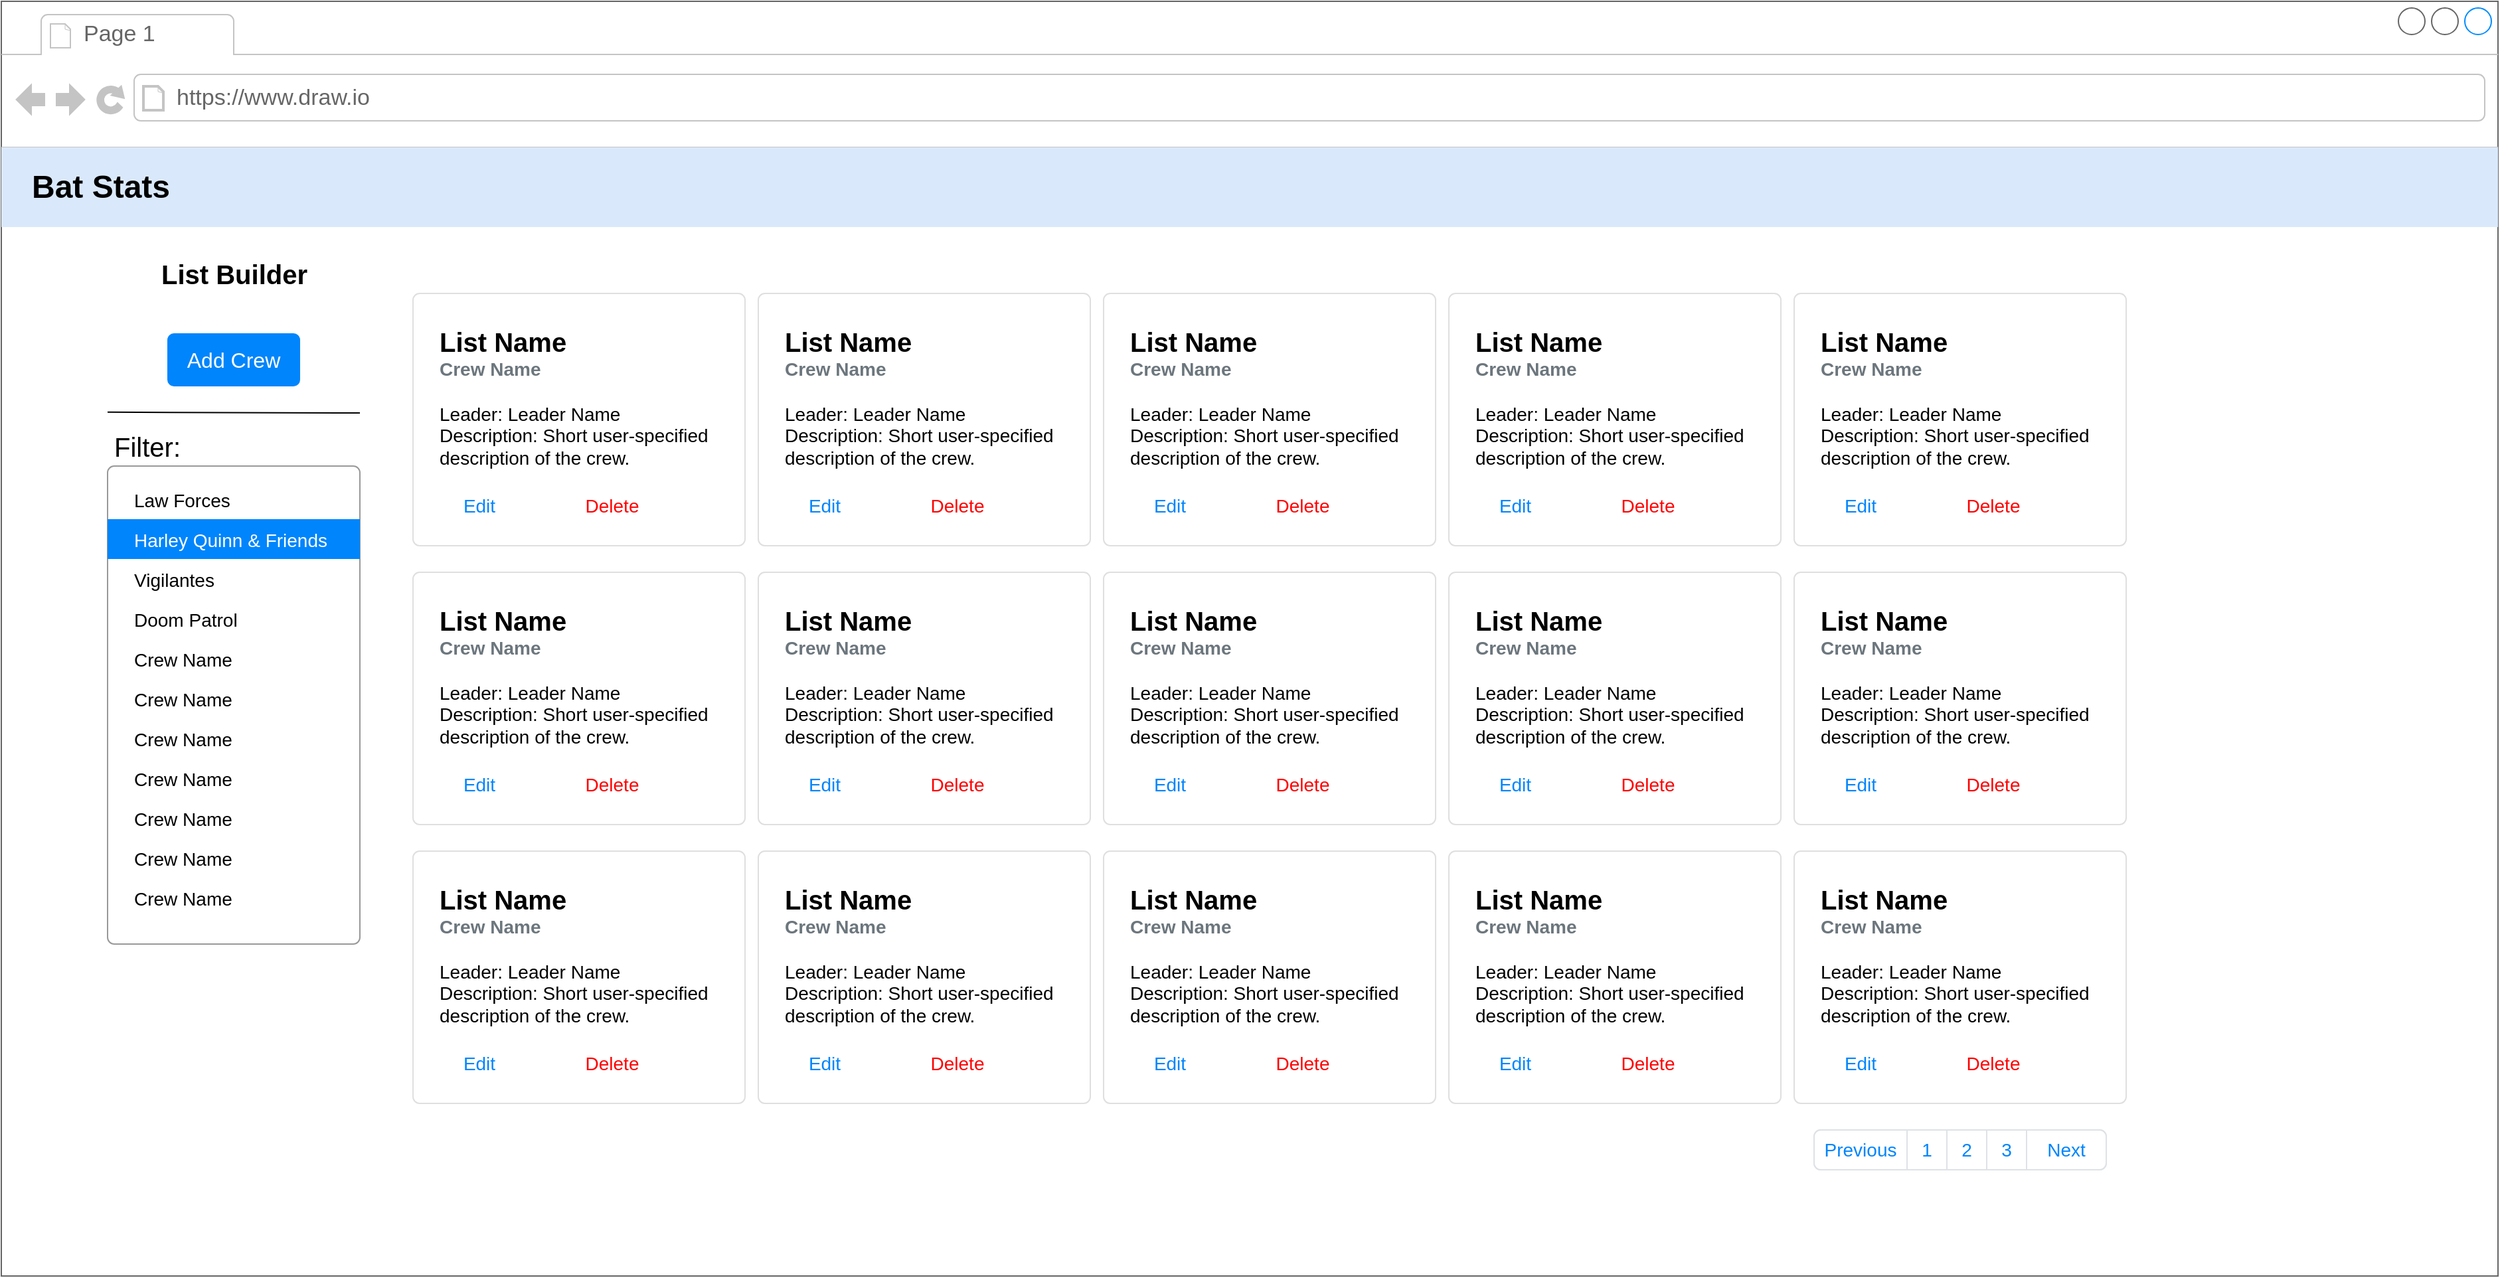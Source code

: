 <mxfile version="22.1.15" type="github" pages="2">
  <diagram name="List Selection Page" id="qDyTEAsf7X1trr7rJIsg">
    <mxGraphModel dx="2625" dy="1443" grid="1" gridSize="10" guides="1" tooltips="1" connect="1" arrows="1" fold="1" page="1" pageScale="1" pageWidth="850" pageHeight="1100" math="0" shadow="0">
      <root>
        <mxCell id="0" />
        <mxCell id="1" parent="0" />
        <mxCell id="VqeSMfjWMOhX9IEyPzhy-2" value="" style="strokeWidth=1;shadow=0;dashed=0;align=center;html=1;shape=mxgraph.mockup.containers.browserWindow;rSize=0;strokeColor=#666666;strokeColor2=#008cff;strokeColor3=#c4c4c4;mainText=,;recursiveResize=0;movable=0;resizable=0;rotatable=0;deletable=0;editable=0;locked=1;connectable=0;" vertex="1" parent="1">
          <mxGeometry x="310" y="370" width="1880" height="960" as="geometry" />
        </mxCell>
        <mxCell id="VqeSMfjWMOhX9IEyPzhy-3" value="Page 1" style="strokeWidth=1;shadow=0;dashed=0;align=center;html=1;shape=mxgraph.mockup.containers.anchor;fontSize=17;fontColor=#666666;align=left;whiteSpace=wrap;" vertex="1" parent="VqeSMfjWMOhX9IEyPzhy-2">
          <mxGeometry x="60" y="12" width="110" height="26" as="geometry" />
        </mxCell>
        <mxCell id="VqeSMfjWMOhX9IEyPzhy-4" value="https://www.draw.io" style="strokeWidth=1;shadow=0;dashed=0;align=center;html=1;shape=mxgraph.mockup.containers.anchor;rSize=0;fontSize=17;fontColor=#666666;align=left;" vertex="1" parent="VqeSMfjWMOhX9IEyPzhy-2">
          <mxGeometry x="130" y="60" width="250" height="26" as="geometry" />
        </mxCell>
        <mxCell id="VqeSMfjWMOhX9IEyPzhy-5" value="&lt;b&gt;&lt;font style=&quot;font-size: 20px&quot;&gt;List Name &lt;/font&gt;&lt;/b&gt;&lt;font color=&quot;#6c767d&quot;&gt;&lt;b&gt;&lt;font style=&quot;font-size: 14px&quot;&gt;&lt;br style=&quot;font-size: 10px&quot;&gt;Crew Name&lt;br&gt;&lt;/font&gt;&lt;/b&gt;&lt;/font&gt;&lt;br style=&quot;font-size: 14px&quot;&gt;&lt;div&gt;Leader: Leader Name&lt;/div&gt;&lt;div&gt;Description: Short user-specified description of the crew.&lt;br&gt;&lt;/div&gt;" style="html=1;shadow=0;dashed=0;shape=mxgraph.bootstrap.rrect;rSize=5;strokeColor=#DFDFDF;html=1;whiteSpace=wrap;fillColor=#ffffff;fontColor=#000000;verticalAlign=top;align=left;spacing=20;fontSize=14;" vertex="1" parent="1">
          <mxGeometry x="620" y="590" width="250" height="190" as="geometry" />
        </mxCell>
        <mxCell id="VqeSMfjWMOhX9IEyPzhy-6" value="Edit" style="html=1;shadow=0;dashed=0;shape=mxgraph.bootstrap.rrect;rSize=5;perimeter=none;whiteSpace=wrap;fillColor=none;strokeColor=none;fontColor=#0085FC;resizeWidth=1;fontSize=14;align=center;" vertex="1" parent="VqeSMfjWMOhX9IEyPzhy-5">
          <mxGeometry y="1" width="80" height="40" relative="1" as="geometry">
            <mxPoint x="10" y="-50" as="offset" />
          </mxGeometry>
        </mxCell>
        <mxCell id="VqeSMfjWMOhX9IEyPzhy-7" value="Delete" style="html=1;shadow=0;dashed=0;shape=mxgraph.bootstrap.rrect;rSize=5;perimeter=none;whiteSpace=wrap;fillColor=none;strokeColor=none;fontColor=#ff0000;resizeWidth=1;fontSize=14;align=center;" vertex="1" parent="VqeSMfjWMOhX9IEyPzhy-5">
          <mxGeometry y="1" width="100" height="40" relative="1" as="geometry">
            <mxPoint x="100" y="-50" as="offset" />
          </mxGeometry>
        </mxCell>
        <mxCell id="VqeSMfjWMOhX9IEyPzhy-11" value="&lt;b&gt;&lt;font style=&quot;font-size: 20px&quot;&gt;List Name &lt;/font&gt;&lt;/b&gt;&lt;font color=&quot;#6c767d&quot;&gt;&lt;b&gt;&lt;font style=&quot;font-size: 14px&quot;&gt;&lt;br style=&quot;font-size: 10px&quot;&gt;Crew Name&lt;br&gt;&lt;/font&gt;&lt;/b&gt;&lt;/font&gt;&lt;br style=&quot;font-size: 14px&quot;&gt;&lt;div&gt;Leader: Leader Name&lt;/div&gt;&lt;div&gt;Description: Short user-specified description of the crew.&lt;br&gt;&lt;/div&gt;" style="html=1;shadow=0;dashed=0;shape=mxgraph.bootstrap.rrect;rSize=5;strokeColor=#DFDFDF;html=1;whiteSpace=wrap;fillColor=#ffffff;fontColor=#000000;verticalAlign=top;align=left;spacing=20;fontSize=14;" vertex="1" parent="1">
          <mxGeometry x="880" y="590" width="250" height="190" as="geometry" />
        </mxCell>
        <mxCell id="VqeSMfjWMOhX9IEyPzhy-12" value="Edit" style="html=1;shadow=0;dashed=0;shape=mxgraph.bootstrap.rrect;rSize=5;perimeter=none;whiteSpace=wrap;fillColor=none;strokeColor=none;fontColor=#0085FC;resizeWidth=1;fontSize=14;align=center;" vertex="1" parent="VqeSMfjWMOhX9IEyPzhy-11">
          <mxGeometry y="1" width="80" height="40" relative="1" as="geometry">
            <mxPoint x="10" y="-50" as="offset" />
          </mxGeometry>
        </mxCell>
        <mxCell id="VqeSMfjWMOhX9IEyPzhy-13" value="Delete" style="html=1;shadow=0;dashed=0;shape=mxgraph.bootstrap.rrect;rSize=5;perimeter=none;whiteSpace=wrap;fillColor=none;strokeColor=none;fontColor=#ff0000;resizeWidth=1;fontSize=14;align=center;" vertex="1" parent="VqeSMfjWMOhX9IEyPzhy-11">
          <mxGeometry y="1" width="100" height="40" relative="1" as="geometry">
            <mxPoint x="100" y="-50" as="offset" />
          </mxGeometry>
        </mxCell>
        <mxCell id="VqeSMfjWMOhX9IEyPzhy-14" value="&lt;b&gt;&lt;font style=&quot;font-size: 20px&quot;&gt;List Name &lt;/font&gt;&lt;/b&gt;&lt;font color=&quot;#6c767d&quot;&gt;&lt;b&gt;&lt;font style=&quot;font-size: 14px&quot;&gt;&lt;br style=&quot;font-size: 10px&quot;&gt;Crew Name&lt;br&gt;&lt;/font&gt;&lt;/b&gt;&lt;/font&gt;&lt;br style=&quot;font-size: 14px&quot;&gt;&lt;div&gt;Leader: Leader Name&lt;/div&gt;&lt;div&gt;Description: Short user-specified description of the crew.&lt;br&gt;&lt;/div&gt;" style="html=1;shadow=0;dashed=0;shape=mxgraph.bootstrap.rrect;rSize=5;strokeColor=#DFDFDF;html=1;whiteSpace=wrap;fillColor=#ffffff;fontColor=#000000;verticalAlign=top;align=left;spacing=20;fontSize=14;" vertex="1" parent="1">
          <mxGeometry x="1140" y="590" width="250" height="190" as="geometry" />
        </mxCell>
        <mxCell id="VqeSMfjWMOhX9IEyPzhy-15" value="Edit" style="html=1;shadow=0;dashed=0;shape=mxgraph.bootstrap.rrect;rSize=5;perimeter=none;whiteSpace=wrap;fillColor=none;strokeColor=none;fontColor=#0085FC;resizeWidth=1;fontSize=14;align=center;" vertex="1" parent="VqeSMfjWMOhX9IEyPzhy-14">
          <mxGeometry y="1" width="80" height="40" relative="1" as="geometry">
            <mxPoint x="10" y="-50" as="offset" />
          </mxGeometry>
        </mxCell>
        <mxCell id="VqeSMfjWMOhX9IEyPzhy-16" value="Delete" style="html=1;shadow=0;dashed=0;shape=mxgraph.bootstrap.rrect;rSize=5;perimeter=none;whiteSpace=wrap;fillColor=none;strokeColor=none;fontColor=#ff0000;resizeWidth=1;fontSize=14;align=center;" vertex="1" parent="VqeSMfjWMOhX9IEyPzhy-14">
          <mxGeometry y="1" width="100" height="40" relative="1" as="geometry">
            <mxPoint x="100" y="-50" as="offset" />
          </mxGeometry>
        </mxCell>
        <mxCell id="VqeSMfjWMOhX9IEyPzhy-17" value="&lt;b&gt;&lt;font style=&quot;font-size: 20px&quot;&gt;List Name &lt;/font&gt;&lt;/b&gt;&lt;font color=&quot;#6c767d&quot;&gt;&lt;b&gt;&lt;font style=&quot;font-size: 14px&quot;&gt;&lt;br style=&quot;font-size: 10px&quot;&gt;Crew Name&lt;br&gt;&lt;/font&gt;&lt;/b&gt;&lt;/font&gt;&lt;br style=&quot;font-size: 14px&quot;&gt;&lt;div&gt;Leader: Leader Name&lt;/div&gt;&lt;div&gt;Description: Short user-specified description of the crew.&lt;br&gt;&lt;/div&gt;" style="html=1;shadow=0;dashed=0;shape=mxgraph.bootstrap.rrect;rSize=5;strokeColor=#DFDFDF;html=1;whiteSpace=wrap;fillColor=#ffffff;fontColor=#000000;verticalAlign=top;align=left;spacing=20;fontSize=14;" vertex="1" parent="1">
          <mxGeometry x="1400" y="590" width="250" height="190" as="geometry" />
        </mxCell>
        <mxCell id="VqeSMfjWMOhX9IEyPzhy-18" value="Edit" style="html=1;shadow=0;dashed=0;shape=mxgraph.bootstrap.rrect;rSize=5;perimeter=none;whiteSpace=wrap;fillColor=none;strokeColor=none;fontColor=#0085FC;resizeWidth=1;fontSize=14;align=center;" vertex="1" parent="VqeSMfjWMOhX9IEyPzhy-17">
          <mxGeometry y="1" width="80" height="40" relative="1" as="geometry">
            <mxPoint x="10" y="-50" as="offset" />
          </mxGeometry>
        </mxCell>
        <mxCell id="VqeSMfjWMOhX9IEyPzhy-19" value="Delete" style="html=1;shadow=0;dashed=0;shape=mxgraph.bootstrap.rrect;rSize=5;perimeter=none;whiteSpace=wrap;fillColor=none;strokeColor=none;fontColor=#ff0000;resizeWidth=1;fontSize=14;align=center;" vertex="1" parent="VqeSMfjWMOhX9IEyPzhy-17">
          <mxGeometry y="1" width="100" height="40" relative="1" as="geometry">
            <mxPoint x="100" y="-50" as="offset" />
          </mxGeometry>
        </mxCell>
        <mxCell id="VqeSMfjWMOhX9IEyPzhy-20" value="&lt;b&gt;&lt;font style=&quot;font-size: 20px&quot;&gt;List Name &lt;/font&gt;&lt;/b&gt;&lt;font color=&quot;#6c767d&quot;&gt;&lt;b&gt;&lt;font style=&quot;font-size: 14px&quot;&gt;&lt;br style=&quot;font-size: 10px&quot;&gt;Crew Name&lt;br&gt;&lt;/font&gt;&lt;/b&gt;&lt;/font&gt;&lt;br style=&quot;font-size: 14px&quot;&gt;&lt;div&gt;Leader: Leader Name&lt;/div&gt;&lt;div&gt;Description: Short user-specified description of the crew.&lt;br&gt;&lt;/div&gt;" style="html=1;shadow=0;dashed=0;shape=mxgraph.bootstrap.rrect;rSize=5;strokeColor=#DFDFDF;html=1;whiteSpace=wrap;fillColor=#ffffff;fontColor=#000000;verticalAlign=top;align=left;spacing=20;fontSize=14;" vertex="1" parent="1">
          <mxGeometry x="1660" y="590" width="250" height="190" as="geometry" />
        </mxCell>
        <mxCell id="VqeSMfjWMOhX9IEyPzhy-21" value="Edit" style="html=1;shadow=0;dashed=0;shape=mxgraph.bootstrap.rrect;rSize=5;perimeter=none;whiteSpace=wrap;fillColor=none;strokeColor=none;fontColor=#0085FC;resizeWidth=1;fontSize=14;align=center;" vertex="1" parent="VqeSMfjWMOhX9IEyPzhy-20">
          <mxGeometry y="1" width="80" height="40" relative="1" as="geometry">
            <mxPoint x="10" y="-50" as="offset" />
          </mxGeometry>
        </mxCell>
        <mxCell id="VqeSMfjWMOhX9IEyPzhy-22" value="Delete" style="html=1;shadow=0;dashed=0;shape=mxgraph.bootstrap.rrect;rSize=5;perimeter=none;whiteSpace=wrap;fillColor=none;strokeColor=none;fontColor=#ff0000;resizeWidth=1;fontSize=14;align=center;" vertex="1" parent="VqeSMfjWMOhX9IEyPzhy-20">
          <mxGeometry y="1" width="100" height="40" relative="1" as="geometry">
            <mxPoint x="100" y="-50" as="offset" />
          </mxGeometry>
        </mxCell>
        <mxCell id="VqeSMfjWMOhX9IEyPzhy-23" value="&lt;b&gt;&lt;font style=&quot;font-size: 20px&quot;&gt;List Name &lt;/font&gt;&lt;/b&gt;&lt;font color=&quot;#6c767d&quot;&gt;&lt;b&gt;&lt;font style=&quot;font-size: 14px&quot;&gt;&lt;br style=&quot;font-size: 10px&quot;&gt;Crew Name&lt;br&gt;&lt;/font&gt;&lt;/b&gt;&lt;/font&gt;&lt;br style=&quot;font-size: 14px&quot;&gt;&lt;div&gt;Leader: Leader Name&lt;/div&gt;&lt;div&gt;Description: Short user-specified description of the crew.&lt;br&gt;&lt;/div&gt;" style="html=1;shadow=0;dashed=0;shape=mxgraph.bootstrap.rrect;rSize=5;strokeColor=#DFDFDF;html=1;whiteSpace=wrap;fillColor=#ffffff;fontColor=#000000;verticalAlign=top;align=left;spacing=20;fontSize=14;" vertex="1" parent="1">
          <mxGeometry x="620" y="800" width="250" height="190" as="geometry" />
        </mxCell>
        <mxCell id="VqeSMfjWMOhX9IEyPzhy-24" value="Edit" style="html=1;shadow=0;dashed=0;shape=mxgraph.bootstrap.rrect;rSize=5;perimeter=none;whiteSpace=wrap;fillColor=none;strokeColor=none;fontColor=#0085FC;resizeWidth=1;fontSize=14;align=center;" vertex="1" parent="VqeSMfjWMOhX9IEyPzhy-23">
          <mxGeometry y="1" width="80" height="40" relative="1" as="geometry">
            <mxPoint x="10" y="-50" as="offset" />
          </mxGeometry>
        </mxCell>
        <mxCell id="VqeSMfjWMOhX9IEyPzhy-25" value="Delete" style="html=1;shadow=0;dashed=0;shape=mxgraph.bootstrap.rrect;rSize=5;perimeter=none;whiteSpace=wrap;fillColor=none;strokeColor=none;fontColor=#ff0000;resizeWidth=1;fontSize=14;align=center;" vertex="1" parent="VqeSMfjWMOhX9IEyPzhy-23">
          <mxGeometry y="1" width="100" height="40" relative="1" as="geometry">
            <mxPoint x="100" y="-50" as="offset" />
          </mxGeometry>
        </mxCell>
        <mxCell id="VqeSMfjWMOhX9IEyPzhy-26" value="&lt;b&gt;&lt;font style=&quot;font-size: 20px&quot;&gt;List Name &lt;/font&gt;&lt;/b&gt;&lt;font color=&quot;#6c767d&quot;&gt;&lt;b&gt;&lt;font style=&quot;font-size: 14px&quot;&gt;&lt;br style=&quot;font-size: 10px&quot;&gt;Crew Name&lt;br&gt;&lt;/font&gt;&lt;/b&gt;&lt;/font&gt;&lt;br style=&quot;font-size: 14px&quot;&gt;&lt;div&gt;Leader: Leader Name&lt;/div&gt;&lt;div&gt;Description: Short user-specified description of the crew.&lt;br&gt;&lt;/div&gt;" style="html=1;shadow=0;dashed=0;shape=mxgraph.bootstrap.rrect;rSize=5;strokeColor=#DFDFDF;html=1;whiteSpace=wrap;fillColor=#ffffff;fontColor=#000000;verticalAlign=top;align=left;spacing=20;fontSize=14;" vertex="1" parent="1">
          <mxGeometry x="880" y="800" width="250" height="190" as="geometry" />
        </mxCell>
        <mxCell id="VqeSMfjWMOhX9IEyPzhy-27" value="Edit" style="html=1;shadow=0;dashed=0;shape=mxgraph.bootstrap.rrect;rSize=5;perimeter=none;whiteSpace=wrap;fillColor=none;strokeColor=none;fontColor=#0085FC;resizeWidth=1;fontSize=14;align=center;" vertex="1" parent="VqeSMfjWMOhX9IEyPzhy-26">
          <mxGeometry y="1" width="80" height="40" relative="1" as="geometry">
            <mxPoint x="10" y="-50" as="offset" />
          </mxGeometry>
        </mxCell>
        <mxCell id="VqeSMfjWMOhX9IEyPzhy-28" value="Delete" style="html=1;shadow=0;dashed=0;shape=mxgraph.bootstrap.rrect;rSize=5;perimeter=none;whiteSpace=wrap;fillColor=none;strokeColor=none;fontColor=#ff0000;resizeWidth=1;fontSize=14;align=center;" vertex="1" parent="VqeSMfjWMOhX9IEyPzhy-26">
          <mxGeometry y="1" width="100" height="40" relative="1" as="geometry">
            <mxPoint x="100" y="-50" as="offset" />
          </mxGeometry>
        </mxCell>
        <mxCell id="VqeSMfjWMOhX9IEyPzhy-29" value="&lt;b&gt;&lt;font style=&quot;font-size: 20px&quot;&gt;List Name &lt;/font&gt;&lt;/b&gt;&lt;font color=&quot;#6c767d&quot;&gt;&lt;b&gt;&lt;font style=&quot;font-size: 14px&quot;&gt;&lt;br style=&quot;font-size: 10px&quot;&gt;Crew Name&lt;br&gt;&lt;/font&gt;&lt;/b&gt;&lt;/font&gt;&lt;br style=&quot;font-size: 14px&quot;&gt;&lt;div&gt;Leader: Leader Name&lt;/div&gt;&lt;div&gt;Description: Short user-specified description of the crew.&lt;br&gt;&lt;/div&gt;" style="html=1;shadow=0;dashed=0;shape=mxgraph.bootstrap.rrect;rSize=5;strokeColor=#DFDFDF;html=1;whiteSpace=wrap;fillColor=#ffffff;fontColor=#000000;verticalAlign=top;align=left;spacing=20;fontSize=14;" vertex="1" parent="1">
          <mxGeometry x="1140" y="800" width="250" height="190" as="geometry" />
        </mxCell>
        <mxCell id="VqeSMfjWMOhX9IEyPzhy-30" value="Edit" style="html=1;shadow=0;dashed=0;shape=mxgraph.bootstrap.rrect;rSize=5;perimeter=none;whiteSpace=wrap;fillColor=none;strokeColor=none;fontColor=#0085FC;resizeWidth=1;fontSize=14;align=center;" vertex="1" parent="VqeSMfjWMOhX9IEyPzhy-29">
          <mxGeometry y="1" width="80" height="40" relative="1" as="geometry">
            <mxPoint x="10" y="-50" as="offset" />
          </mxGeometry>
        </mxCell>
        <mxCell id="VqeSMfjWMOhX9IEyPzhy-31" value="Delete" style="html=1;shadow=0;dashed=0;shape=mxgraph.bootstrap.rrect;rSize=5;perimeter=none;whiteSpace=wrap;fillColor=none;strokeColor=none;fontColor=#ff0000;resizeWidth=1;fontSize=14;align=center;" vertex="1" parent="VqeSMfjWMOhX9IEyPzhy-29">
          <mxGeometry y="1" width="100" height="40" relative="1" as="geometry">
            <mxPoint x="100" y="-50" as="offset" />
          </mxGeometry>
        </mxCell>
        <mxCell id="VqeSMfjWMOhX9IEyPzhy-32" value="&lt;b&gt;&lt;font style=&quot;font-size: 20px&quot;&gt;List Name &lt;/font&gt;&lt;/b&gt;&lt;font color=&quot;#6c767d&quot;&gt;&lt;b&gt;&lt;font style=&quot;font-size: 14px&quot;&gt;&lt;br style=&quot;font-size: 10px&quot;&gt;Crew Name&lt;br&gt;&lt;/font&gt;&lt;/b&gt;&lt;/font&gt;&lt;br style=&quot;font-size: 14px&quot;&gt;&lt;div&gt;Leader: Leader Name&lt;/div&gt;&lt;div&gt;Description: Short user-specified description of the crew.&lt;br&gt;&lt;/div&gt;" style="html=1;shadow=0;dashed=0;shape=mxgraph.bootstrap.rrect;rSize=5;strokeColor=#DFDFDF;html=1;whiteSpace=wrap;fillColor=#ffffff;fontColor=#000000;verticalAlign=top;align=left;spacing=20;fontSize=14;" vertex="1" parent="1">
          <mxGeometry x="1400" y="800" width="250" height="190" as="geometry" />
        </mxCell>
        <mxCell id="VqeSMfjWMOhX9IEyPzhy-33" value="Edit" style="html=1;shadow=0;dashed=0;shape=mxgraph.bootstrap.rrect;rSize=5;perimeter=none;whiteSpace=wrap;fillColor=none;strokeColor=none;fontColor=#0085FC;resizeWidth=1;fontSize=14;align=center;" vertex="1" parent="VqeSMfjWMOhX9IEyPzhy-32">
          <mxGeometry y="1" width="80" height="40" relative="1" as="geometry">
            <mxPoint x="10" y="-50" as="offset" />
          </mxGeometry>
        </mxCell>
        <mxCell id="VqeSMfjWMOhX9IEyPzhy-34" value="Delete" style="html=1;shadow=0;dashed=0;shape=mxgraph.bootstrap.rrect;rSize=5;perimeter=none;whiteSpace=wrap;fillColor=none;strokeColor=none;fontColor=#ff0000;resizeWidth=1;fontSize=14;align=center;" vertex="1" parent="VqeSMfjWMOhX9IEyPzhy-32">
          <mxGeometry y="1" width="100" height="40" relative="1" as="geometry">
            <mxPoint x="100" y="-50" as="offset" />
          </mxGeometry>
        </mxCell>
        <mxCell id="VqeSMfjWMOhX9IEyPzhy-35" value="&lt;b&gt;&lt;font style=&quot;font-size: 20px&quot;&gt;List Name &lt;/font&gt;&lt;/b&gt;&lt;font color=&quot;#6c767d&quot;&gt;&lt;b&gt;&lt;font style=&quot;font-size: 14px&quot;&gt;&lt;br style=&quot;font-size: 10px&quot;&gt;Crew Name&lt;br&gt;&lt;/font&gt;&lt;/b&gt;&lt;/font&gt;&lt;br style=&quot;font-size: 14px&quot;&gt;&lt;div&gt;Leader: Leader Name&lt;/div&gt;&lt;div&gt;Description: Short user-specified description of the crew.&lt;br&gt;&lt;/div&gt;" style="html=1;shadow=0;dashed=0;shape=mxgraph.bootstrap.rrect;rSize=5;strokeColor=#DFDFDF;html=1;whiteSpace=wrap;fillColor=#ffffff;fontColor=#000000;verticalAlign=top;align=left;spacing=20;fontSize=14;" vertex="1" parent="1">
          <mxGeometry x="1660" y="800" width="250" height="190" as="geometry" />
        </mxCell>
        <mxCell id="VqeSMfjWMOhX9IEyPzhy-36" value="Edit" style="html=1;shadow=0;dashed=0;shape=mxgraph.bootstrap.rrect;rSize=5;perimeter=none;whiteSpace=wrap;fillColor=none;strokeColor=none;fontColor=#0085FC;resizeWidth=1;fontSize=14;align=center;" vertex="1" parent="VqeSMfjWMOhX9IEyPzhy-35">
          <mxGeometry y="1" width="80" height="40" relative="1" as="geometry">
            <mxPoint x="10" y="-50" as="offset" />
          </mxGeometry>
        </mxCell>
        <mxCell id="VqeSMfjWMOhX9IEyPzhy-37" value="Delete" style="html=1;shadow=0;dashed=0;shape=mxgraph.bootstrap.rrect;rSize=5;perimeter=none;whiteSpace=wrap;fillColor=none;strokeColor=none;fontColor=#ff0000;resizeWidth=1;fontSize=14;align=center;" vertex="1" parent="VqeSMfjWMOhX9IEyPzhy-35">
          <mxGeometry y="1" width="100" height="40" relative="1" as="geometry">
            <mxPoint x="100" y="-50" as="offset" />
          </mxGeometry>
        </mxCell>
        <mxCell id="VqeSMfjWMOhX9IEyPzhy-38" value="&lt;b&gt;&lt;font style=&quot;font-size: 20px&quot;&gt;List Name &lt;/font&gt;&lt;/b&gt;&lt;font color=&quot;#6c767d&quot;&gt;&lt;b&gt;&lt;font style=&quot;font-size: 14px&quot;&gt;&lt;br style=&quot;font-size: 10px&quot;&gt;Crew Name&lt;br&gt;&lt;/font&gt;&lt;/b&gt;&lt;/font&gt;&lt;br style=&quot;font-size: 14px&quot;&gt;&lt;div&gt;Leader: Leader Name&lt;/div&gt;&lt;div&gt;Description: Short user-specified description of the crew.&lt;br&gt;&lt;/div&gt;" style="html=1;shadow=0;dashed=0;shape=mxgraph.bootstrap.rrect;rSize=5;strokeColor=#DFDFDF;html=1;whiteSpace=wrap;fillColor=#ffffff;fontColor=#000000;verticalAlign=top;align=left;spacing=20;fontSize=14;" vertex="1" parent="1">
          <mxGeometry x="620" y="1010" width="250" height="190" as="geometry" />
        </mxCell>
        <mxCell id="VqeSMfjWMOhX9IEyPzhy-39" value="Edit" style="html=1;shadow=0;dashed=0;shape=mxgraph.bootstrap.rrect;rSize=5;perimeter=none;whiteSpace=wrap;fillColor=none;strokeColor=none;fontColor=#0085FC;resizeWidth=1;fontSize=14;align=center;" vertex="1" parent="VqeSMfjWMOhX9IEyPzhy-38">
          <mxGeometry y="1" width="80" height="40" relative="1" as="geometry">
            <mxPoint x="10" y="-50" as="offset" />
          </mxGeometry>
        </mxCell>
        <mxCell id="VqeSMfjWMOhX9IEyPzhy-40" value="Delete" style="html=1;shadow=0;dashed=0;shape=mxgraph.bootstrap.rrect;rSize=5;perimeter=none;whiteSpace=wrap;fillColor=none;strokeColor=none;fontColor=#ff0000;resizeWidth=1;fontSize=14;align=center;" vertex="1" parent="VqeSMfjWMOhX9IEyPzhy-38">
          <mxGeometry y="1" width="100" height="40" relative="1" as="geometry">
            <mxPoint x="100" y="-50" as="offset" />
          </mxGeometry>
        </mxCell>
        <mxCell id="VqeSMfjWMOhX9IEyPzhy-41" value="&lt;b&gt;&lt;font style=&quot;font-size: 20px&quot;&gt;List Name &lt;/font&gt;&lt;/b&gt;&lt;font color=&quot;#6c767d&quot;&gt;&lt;b&gt;&lt;font style=&quot;font-size: 14px&quot;&gt;&lt;br style=&quot;font-size: 10px&quot;&gt;Crew Name&lt;br&gt;&lt;/font&gt;&lt;/b&gt;&lt;/font&gt;&lt;br style=&quot;font-size: 14px&quot;&gt;&lt;div&gt;Leader: Leader Name&lt;/div&gt;&lt;div&gt;Description: Short user-specified description of the crew.&lt;br&gt;&lt;/div&gt;" style="html=1;shadow=0;dashed=0;shape=mxgraph.bootstrap.rrect;rSize=5;strokeColor=#DFDFDF;html=1;whiteSpace=wrap;fillColor=#ffffff;fontColor=#000000;verticalAlign=top;align=left;spacing=20;fontSize=14;" vertex="1" parent="1">
          <mxGeometry x="880" y="1010" width="250" height="190" as="geometry" />
        </mxCell>
        <mxCell id="VqeSMfjWMOhX9IEyPzhy-42" value="Edit" style="html=1;shadow=0;dashed=0;shape=mxgraph.bootstrap.rrect;rSize=5;perimeter=none;whiteSpace=wrap;fillColor=none;strokeColor=none;fontColor=#0085FC;resizeWidth=1;fontSize=14;align=center;" vertex="1" parent="VqeSMfjWMOhX9IEyPzhy-41">
          <mxGeometry y="1" width="80" height="40" relative="1" as="geometry">
            <mxPoint x="10" y="-50" as="offset" />
          </mxGeometry>
        </mxCell>
        <mxCell id="VqeSMfjWMOhX9IEyPzhy-43" value="Delete" style="html=1;shadow=0;dashed=0;shape=mxgraph.bootstrap.rrect;rSize=5;perimeter=none;whiteSpace=wrap;fillColor=none;strokeColor=none;fontColor=#ff0000;resizeWidth=1;fontSize=14;align=center;" vertex="1" parent="VqeSMfjWMOhX9IEyPzhy-41">
          <mxGeometry y="1" width="100" height="40" relative="1" as="geometry">
            <mxPoint x="100" y="-50" as="offset" />
          </mxGeometry>
        </mxCell>
        <mxCell id="VqeSMfjWMOhX9IEyPzhy-44" value="&lt;b&gt;&lt;font style=&quot;font-size: 20px&quot;&gt;List Name &lt;/font&gt;&lt;/b&gt;&lt;font color=&quot;#6c767d&quot;&gt;&lt;b&gt;&lt;font style=&quot;font-size: 14px&quot;&gt;&lt;br style=&quot;font-size: 10px&quot;&gt;Crew Name&lt;br&gt;&lt;/font&gt;&lt;/b&gt;&lt;/font&gt;&lt;br style=&quot;font-size: 14px&quot;&gt;&lt;div&gt;Leader: Leader Name&lt;/div&gt;&lt;div&gt;Description: Short user-specified description of the crew.&lt;br&gt;&lt;/div&gt;" style="html=1;shadow=0;dashed=0;shape=mxgraph.bootstrap.rrect;rSize=5;strokeColor=#DFDFDF;html=1;whiteSpace=wrap;fillColor=#ffffff;fontColor=#000000;verticalAlign=top;align=left;spacing=20;fontSize=14;" vertex="1" parent="1">
          <mxGeometry x="1140" y="1010" width="250" height="190" as="geometry" />
        </mxCell>
        <mxCell id="VqeSMfjWMOhX9IEyPzhy-45" value="Edit" style="html=1;shadow=0;dashed=0;shape=mxgraph.bootstrap.rrect;rSize=5;perimeter=none;whiteSpace=wrap;fillColor=none;strokeColor=none;fontColor=#0085FC;resizeWidth=1;fontSize=14;align=center;" vertex="1" parent="VqeSMfjWMOhX9IEyPzhy-44">
          <mxGeometry y="1" width="80" height="40" relative="1" as="geometry">
            <mxPoint x="10" y="-50" as="offset" />
          </mxGeometry>
        </mxCell>
        <mxCell id="VqeSMfjWMOhX9IEyPzhy-46" value="Delete" style="html=1;shadow=0;dashed=0;shape=mxgraph.bootstrap.rrect;rSize=5;perimeter=none;whiteSpace=wrap;fillColor=none;strokeColor=none;fontColor=#ff0000;resizeWidth=1;fontSize=14;align=center;" vertex="1" parent="VqeSMfjWMOhX9IEyPzhy-44">
          <mxGeometry y="1" width="100" height="40" relative="1" as="geometry">
            <mxPoint x="100" y="-50" as="offset" />
          </mxGeometry>
        </mxCell>
        <mxCell id="VqeSMfjWMOhX9IEyPzhy-47" value="&lt;b&gt;&lt;font style=&quot;font-size: 20px&quot;&gt;List Name &lt;/font&gt;&lt;/b&gt;&lt;font color=&quot;#6c767d&quot;&gt;&lt;b&gt;&lt;font style=&quot;font-size: 14px&quot;&gt;&lt;br style=&quot;font-size: 10px&quot;&gt;Crew Name&lt;br&gt;&lt;/font&gt;&lt;/b&gt;&lt;/font&gt;&lt;br style=&quot;font-size: 14px&quot;&gt;&lt;div&gt;Leader: Leader Name&lt;/div&gt;&lt;div&gt;Description: Short user-specified description of the crew.&lt;br&gt;&lt;/div&gt;" style="html=1;shadow=0;dashed=0;shape=mxgraph.bootstrap.rrect;rSize=5;strokeColor=#DFDFDF;html=1;whiteSpace=wrap;fillColor=#ffffff;fontColor=#000000;verticalAlign=top;align=left;spacing=20;fontSize=14;" vertex="1" parent="1">
          <mxGeometry x="1400" y="1010" width="250" height="190" as="geometry" />
        </mxCell>
        <mxCell id="VqeSMfjWMOhX9IEyPzhy-48" value="Edit" style="html=1;shadow=0;dashed=0;shape=mxgraph.bootstrap.rrect;rSize=5;perimeter=none;whiteSpace=wrap;fillColor=none;strokeColor=none;fontColor=#0085FC;resizeWidth=1;fontSize=14;align=center;" vertex="1" parent="VqeSMfjWMOhX9IEyPzhy-47">
          <mxGeometry y="1" width="80" height="40" relative="1" as="geometry">
            <mxPoint x="10" y="-50" as="offset" />
          </mxGeometry>
        </mxCell>
        <mxCell id="VqeSMfjWMOhX9IEyPzhy-49" value="Delete" style="html=1;shadow=0;dashed=0;shape=mxgraph.bootstrap.rrect;rSize=5;perimeter=none;whiteSpace=wrap;fillColor=none;strokeColor=none;fontColor=#ff0000;resizeWidth=1;fontSize=14;align=center;" vertex="1" parent="VqeSMfjWMOhX9IEyPzhy-47">
          <mxGeometry y="1" width="100" height="40" relative="1" as="geometry">
            <mxPoint x="100" y="-50" as="offset" />
          </mxGeometry>
        </mxCell>
        <mxCell id="VqeSMfjWMOhX9IEyPzhy-50" value="&lt;b&gt;&lt;font style=&quot;font-size: 20px&quot;&gt;List Name &lt;/font&gt;&lt;/b&gt;&lt;font color=&quot;#6c767d&quot;&gt;&lt;b&gt;&lt;font style=&quot;font-size: 14px&quot;&gt;&lt;br style=&quot;font-size: 10px&quot;&gt;Crew Name&lt;br&gt;&lt;/font&gt;&lt;/b&gt;&lt;/font&gt;&lt;br style=&quot;font-size: 14px&quot;&gt;&lt;div&gt;Leader: Leader Name&lt;/div&gt;&lt;div&gt;Description: Short user-specified description of the crew.&lt;br&gt;&lt;/div&gt;" style="html=1;shadow=0;dashed=0;shape=mxgraph.bootstrap.rrect;rSize=5;strokeColor=#DFDFDF;html=1;whiteSpace=wrap;fillColor=#ffffff;fontColor=#000000;verticalAlign=top;align=left;spacing=20;fontSize=14;" vertex="1" parent="1">
          <mxGeometry x="1660" y="1010" width="250" height="190" as="geometry" />
        </mxCell>
        <mxCell id="VqeSMfjWMOhX9IEyPzhy-51" value="Edit" style="html=1;shadow=0;dashed=0;shape=mxgraph.bootstrap.rrect;rSize=5;perimeter=none;whiteSpace=wrap;fillColor=none;strokeColor=none;fontColor=#0085FC;resizeWidth=1;fontSize=14;align=center;" vertex="1" parent="VqeSMfjWMOhX9IEyPzhy-50">
          <mxGeometry y="1" width="80" height="40" relative="1" as="geometry">
            <mxPoint x="10" y="-50" as="offset" />
          </mxGeometry>
        </mxCell>
        <mxCell id="VqeSMfjWMOhX9IEyPzhy-52" value="Delete" style="html=1;shadow=0;dashed=0;shape=mxgraph.bootstrap.rrect;rSize=5;perimeter=none;whiteSpace=wrap;fillColor=none;strokeColor=none;fontColor=#ff0000;resizeWidth=1;fontSize=14;align=center;" vertex="1" parent="VqeSMfjWMOhX9IEyPzhy-50">
          <mxGeometry y="1" width="100" height="40" relative="1" as="geometry">
            <mxPoint x="100" y="-50" as="offset" />
          </mxGeometry>
        </mxCell>
        <mxCell id="VqeSMfjWMOhX9IEyPzhy-53" value="Add Crew" style="html=1;shadow=0;dashed=0;shape=mxgraph.bootstrap.rrect;rSize=5;strokeColor=none;strokeWidth=1;fillColor=#0085FC;fontColor=#FFFFFF;whiteSpace=wrap;align=center;verticalAlign=middle;spacingLeft=0;fontStyle=0;fontSize=16;spacing=5;" vertex="1" parent="1">
          <mxGeometry x="435" y="620" width="100" height="40" as="geometry" />
        </mxCell>
        <mxCell id="VqeSMfjWMOhX9IEyPzhy-59" value="&lt;font style=&quot;font-size: 20px;&quot;&gt;Filter:&lt;/font&gt;" style="text;html=1;strokeColor=none;fillColor=none;align=center;verticalAlign=middle;whiteSpace=wrap;rounded=0;" vertex="1" parent="1">
          <mxGeometry x="390" y="690" width="60" height="30" as="geometry" />
        </mxCell>
        <mxCell id="VqeSMfjWMOhX9IEyPzhy-60" value="" style="endArrow=none;html=1;rounded=0;" edge="1" parent="1">
          <mxGeometry width="50" height="50" relative="1" as="geometry">
            <mxPoint x="390" y="679.43" as="sourcePoint" />
            <mxPoint x="580" y="680" as="targetPoint" />
          </mxGeometry>
        </mxCell>
        <mxCell id="VqeSMfjWMOhX9IEyPzhy-62" value="" style="html=1;shadow=0;dashed=0;shape=mxgraph.bootstrap.rrect;rSize=5;fillColor=#ffffff;strokeColor=#999999;" vertex="1" parent="1">
          <mxGeometry x="390" y="720" width="190" height="360" as="geometry" />
        </mxCell>
        <mxCell id="VqeSMfjWMOhX9IEyPzhy-63" value="Law Forces" style="fillColor=none;strokeColor=none;align=left;spacing=20;fontSize=14;" vertex="1" parent="VqeSMfjWMOhX9IEyPzhy-62">
          <mxGeometry width="190" height="30" relative="1" as="geometry">
            <mxPoint y="10" as="offset" />
          </mxGeometry>
        </mxCell>
        <mxCell id="VqeSMfjWMOhX9IEyPzhy-64" value="Harley Quinn &amp; Friends" style="fillColor=#0085FC;strokeColor=none;fontColor=#ffffff;align=left;spacing=20;fontSize=14;sketch=0;" vertex="1" parent="VqeSMfjWMOhX9IEyPzhy-62">
          <mxGeometry width="190" height="30" relative="1" as="geometry">
            <mxPoint y="40" as="offset" />
          </mxGeometry>
        </mxCell>
        <mxCell id="VqeSMfjWMOhX9IEyPzhy-65" value="Vigilantes" style="fillColor=none;strokeColor=none;align=left;spacing=20;fontSize=14;" vertex="1" parent="VqeSMfjWMOhX9IEyPzhy-62">
          <mxGeometry width="190" height="30" relative="1" as="geometry">
            <mxPoint y="70" as="offset" />
          </mxGeometry>
        </mxCell>
        <mxCell id="VqeSMfjWMOhX9IEyPzhy-67" value="Doom Patrol" style="fillColor=none;strokeColor=none;align=left;spacing=20;fontSize=14;" vertex="1" parent="VqeSMfjWMOhX9IEyPzhy-62">
          <mxGeometry y="100" width="190" height="30" as="geometry" />
        </mxCell>
        <mxCell id="VqeSMfjWMOhX9IEyPzhy-68" value="Crew Name" style="fillColor=none;strokeColor=none;align=left;spacing=20;fontSize=14;" vertex="1" parent="VqeSMfjWMOhX9IEyPzhy-62">
          <mxGeometry y="130" width="190" height="30" as="geometry" />
        </mxCell>
        <mxCell id="VqeSMfjWMOhX9IEyPzhy-69" value="Crew Name" style="fillColor=none;strokeColor=none;align=left;spacing=20;fontSize=14;" vertex="1" parent="VqeSMfjWMOhX9IEyPzhy-62">
          <mxGeometry y="160" width="190" height="30" as="geometry" />
        </mxCell>
        <mxCell id="VqeSMfjWMOhX9IEyPzhy-71" value="Crew Name" style="fillColor=none;strokeColor=none;align=left;spacing=20;fontSize=14;" vertex="1" parent="VqeSMfjWMOhX9IEyPzhy-62">
          <mxGeometry y="190" width="190" height="30" as="geometry" />
        </mxCell>
        <mxCell id="VqeSMfjWMOhX9IEyPzhy-72" value="Crew Name" style="fillColor=none;strokeColor=none;align=left;spacing=20;fontSize=14;" vertex="1" parent="VqeSMfjWMOhX9IEyPzhy-62">
          <mxGeometry y="220" width="190" height="30" as="geometry" />
        </mxCell>
        <mxCell id="VqeSMfjWMOhX9IEyPzhy-73" value="Crew Name" style="fillColor=none;strokeColor=none;align=left;spacing=20;fontSize=14;" vertex="1" parent="VqeSMfjWMOhX9IEyPzhy-62">
          <mxGeometry y="250" width="190" height="30" as="geometry" />
        </mxCell>
        <mxCell id="VqeSMfjWMOhX9IEyPzhy-74" value="Crew Name" style="fillColor=none;strokeColor=none;align=left;spacing=20;fontSize=14;" vertex="1" parent="VqeSMfjWMOhX9IEyPzhy-62">
          <mxGeometry y="280" width="190" height="30" as="geometry" />
        </mxCell>
        <mxCell id="VqeSMfjWMOhX9IEyPzhy-75" value="Crew Name" style="fillColor=none;strokeColor=none;align=left;spacing=20;fontSize=14;" vertex="1" parent="VqeSMfjWMOhX9IEyPzhy-62">
          <mxGeometry y="310" width="190" height="30" as="geometry" />
        </mxCell>
        <mxCell id="VqeSMfjWMOhX9IEyPzhy-76" value="" style="rounded=0;whiteSpace=wrap;html=1;fillColor=#dae8fc;strokeColor=none;align=left;movable=0;resizable=0;rotatable=0;deletable=0;editable=0;locked=1;connectable=0;" vertex="1" parent="1">
          <mxGeometry x="310" y="480" width="1880" height="60" as="geometry" />
        </mxCell>
        <mxCell id="VqeSMfjWMOhX9IEyPzhy-77" value="&lt;font style=&quot;font-size: 24px;&quot;&gt;&lt;b&gt;Bat Stats&lt;/b&gt;&lt;br&gt;&lt;/font&gt;" style="text;html=1;strokeColor=none;fillColor=none;align=center;verticalAlign=middle;whiteSpace=wrap;rounded=0;" vertex="1" parent="1">
          <mxGeometry x="330" y="495" width="110" height="30" as="geometry" />
        </mxCell>
        <mxCell id="VqeSMfjWMOhX9IEyPzhy-78" value="&lt;font style=&quot;font-size: 20px;&quot;&gt;&lt;b&gt;List Builder&lt;br&gt;&lt;/b&gt;&lt;/font&gt;" style="text;html=1;strokeColor=none;fillColor=none;align=center;verticalAlign=middle;whiteSpace=wrap;rounded=0;" vertex="1" parent="1">
          <mxGeometry x="407.5" y="560" width="155" height="30" as="geometry" />
        </mxCell>
        <mxCell id="VqeSMfjWMOhX9IEyPzhy-80" value="" style="html=1;shadow=0;dashed=0;shape=mxgraph.bootstrap.rrect;rSize=5;strokeColor=#DEE2E6;html=1;whiteSpace=wrap;fillColor=#ffffff;fontColor=#0085FC;fontSize=14;" vertex="1" parent="1">
          <mxGeometry x="1675" y="1220" width="220" height="30" as="geometry" />
        </mxCell>
        <mxCell id="VqeSMfjWMOhX9IEyPzhy-81" value="Previous" style="strokeColor=inherit;fillColor=inherit;gradientColor=inherit;fontColor=inherit;html=1;shadow=0;dashed=0;shape=mxgraph.bootstrap.leftButton;rSize=5;perimeter=none;whiteSpace=wrap;resizeHeight=1;fontSize=14;" vertex="1" parent="VqeSMfjWMOhX9IEyPzhy-80">
          <mxGeometry width="70" height="30" relative="1" as="geometry" />
        </mxCell>
        <mxCell id="VqeSMfjWMOhX9IEyPzhy-82" value="1" style="strokeColor=inherit;fillColor=inherit;gradientColor=inherit;fontColor=inherit;html=1;shadow=0;dashed=0;perimeter=none;whiteSpace=wrap;resizeHeight=1;fontSize=14;" vertex="1" parent="VqeSMfjWMOhX9IEyPzhy-80">
          <mxGeometry width="30" height="30" relative="1" as="geometry">
            <mxPoint x="70" as="offset" />
          </mxGeometry>
        </mxCell>
        <mxCell id="VqeSMfjWMOhX9IEyPzhy-83" value="2" style="strokeColor=inherit;fillColor=inherit;gradientColor=inherit;fontColor=inherit;html=1;shadow=0;dashed=0;perimeter=none;whiteSpace=wrap;resizeHeight=1;fontSize=14;" vertex="1" parent="VqeSMfjWMOhX9IEyPzhy-80">
          <mxGeometry width="30" height="30" relative="1" as="geometry">
            <mxPoint x="100" as="offset" />
          </mxGeometry>
        </mxCell>
        <mxCell id="VqeSMfjWMOhX9IEyPzhy-84" value="3" style="strokeColor=inherit;fillColor=inherit;gradientColor=inherit;fontColor=inherit;html=1;shadow=0;dashed=0;perimeter=none;whiteSpace=wrap;resizeHeight=1;fontSize=14;" vertex="1" parent="VqeSMfjWMOhX9IEyPzhy-80">
          <mxGeometry width="30" height="30" relative="1" as="geometry">
            <mxPoint x="130" as="offset" />
          </mxGeometry>
        </mxCell>
        <mxCell id="VqeSMfjWMOhX9IEyPzhy-85" value="Next" style="strokeColor=inherit;fillColor=inherit;gradientColor=inherit;fontColor=inherit;html=1;shadow=0;dashed=0;shape=mxgraph.bootstrap.rightButton;rSize=5;perimeter=none;whiteSpace=wrap;resizeHeight=1;fontSize=14;" vertex="1" parent="VqeSMfjWMOhX9IEyPzhy-80">
          <mxGeometry x="1" width="60" height="30" relative="1" as="geometry">
            <mxPoint x="-60" as="offset" />
          </mxGeometry>
        </mxCell>
      </root>
    </mxGraphModel>
  </diagram>
  <diagram name="Copy of List Selection Page" id="Kp5YTZmY1dGfOtgE9IV8">
    <mxGraphModel dx="1235" dy="679" grid="1" gridSize="10" guides="1" tooltips="1" connect="1" arrows="1" fold="1" page="1" pageScale="1" pageWidth="850" pageHeight="1100" math="0" shadow="0">
      <root>
        <mxCell id="fszB-bSsfYhZuWbeiYeR-0" />
        <mxCell id="fszB-bSsfYhZuWbeiYeR-1" parent="fszB-bSsfYhZuWbeiYeR-0" />
        <mxCell id="fszB-bSsfYhZuWbeiYeR-2" value="" style="strokeWidth=1;shadow=0;dashed=0;align=center;html=1;shape=mxgraph.mockup.containers.browserWindow;rSize=0;strokeColor=#666666;strokeColor2=#008cff;strokeColor3=#c4c4c4;mainText=,;recursiveResize=0;movable=0;resizable=0;rotatable=0;deletable=0;editable=0;locked=1;connectable=0;" vertex="1" parent="fszB-bSsfYhZuWbeiYeR-1">
          <mxGeometry x="310" y="370" width="1880" height="960" as="geometry" />
        </mxCell>
        <mxCell id="fszB-bSsfYhZuWbeiYeR-3" value="Page 1" style="strokeWidth=1;shadow=0;dashed=0;align=center;html=1;shape=mxgraph.mockup.containers.anchor;fontSize=17;fontColor=#666666;align=left;whiteSpace=wrap;" vertex="1" parent="fszB-bSsfYhZuWbeiYeR-2">
          <mxGeometry x="60" y="12" width="110" height="26" as="geometry" />
        </mxCell>
        <mxCell id="fszB-bSsfYhZuWbeiYeR-4" value="https://www.draw.io" style="strokeWidth=1;shadow=0;dashed=0;align=center;html=1;shape=mxgraph.mockup.containers.anchor;rSize=0;fontSize=17;fontColor=#666666;align=left;" vertex="1" parent="fszB-bSsfYhZuWbeiYeR-2">
          <mxGeometry x="130" y="60" width="250" height="26" as="geometry" />
        </mxCell>
        <mxCell id="fszB-bSsfYhZuWbeiYeR-65" value="" style="rounded=0;whiteSpace=wrap;html=1;fillColor=#dae8fc;strokeColor=none;align=left;movable=0;resizable=0;rotatable=0;deletable=0;editable=0;locked=1;connectable=0;" vertex="1" parent="fszB-bSsfYhZuWbeiYeR-1">
          <mxGeometry x="310" y="480" width="1880" height="60" as="geometry" />
        </mxCell>
        <mxCell id="fszB-bSsfYhZuWbeiYeR-66" value="&lt;font style=&quot;font-size: 24px;&quot;&gt;&lt;b&gt;Bat Stats&lt;/b&gt;&lt;br&gt;&lt;/font&gt;" style="text;html=1;strokeColor=none;fillColor=none;align=center;verticalAlign=middle;whiteSpace=wrap;rounded=0;" vertex="1" parent="fszB-bSsfYhZuWbeiYeR-1">
          <mxGeometry x="330" y="495" width="110" height="30" as="geometry" />
        </mxCell>
        <mxCell id="fszB-bSsfYhZuWbeiYeR-67" value="&lt;div style=&quot;font-size: 20px;&quot;&gt;List Builder - Edit: My List &lt;br&gt;&lt;/div&gt;" style="text;html=1;strokeColor=none;fillColor=none;align=left;verticalAlign=middle;whiteSpace=wrap;rounded=0;" vertex="1" parent="fszB-bSsfYhZuWbeiYeR-1">
          <mxGeometry x="407.5" y="560" width="282.5" height="30" as="geometry" />
        </mxCell>
        <mxCell id="lV4ECo-1T-XDbCV-_EXE-0" value="" style="rounded=0;whiteSpace=wrap;html=1;movable=0;resizable=0;rotatable=0;deletable=0;editable=0;locked=1;connectable=0;" vertex="1" parent="fszB-bSsfYhZuWbeiYeR-1">
          <mxGeometry x="410" y="600" width="1750" height="700" as="geometry" />
        </mxCell>
        <mxCell id="lV4ECo-1T-XDbCV-_EXE-1" value="Save" style="html=1;shadow=0;dashed=0;shape=mxgraph.bootstrap.rrect;rSize=5;strokeColor=none;strokeWidth=1;fillColor=#0085FC;fontColor=#FFFFFF;whiteSpace=wrap;align=center;verticalAlign=middle;spacingLeft=0;fontStyle=0;fontSize=16;spacing=5;" vertex="1" parent="fszB-bSsfYhZuWbeiYeR-1">
          <mxGeometry x="1990" y="550" width="80" height="40" as="geometry" />
        </mxCell>
        <mxCell id="lV4ECo-1T-XDbCV-_EXE-2" value="Disgard" style="html=1;shadow=0;dashed=0;shape=mxgraph.bootstrap.rrect;rSize=5;strokeColor=none;strokeWidth=1;fillColor=#DB2843;fontColor=#FFFFFF;whiteSpace=wrap;align=center;verticalAlign=middle;spacingLeft=0;fontStyle=0;fontSize=16;spacing=5;" vertex="1" parent="fszB-bSsfYhZuWbeiYeR-1">
          <mxGeometry x="2080" y="550" width="80" height="40" as="geometry" />
        </mxCell>
        <mxCell id="lV4ECo-1T-XDbCV-_EXE-4" value="" style="sketch=0;pointerEvents=1;shadow=0;dashed=0;html=1;strokeColor=none;fillColor=#505050;labelPosition=center;verticalLabelPosition=bottom;verticalAlign=top;outlineConnect=0;align=center;shape=mxgraph.office.concepts.writing_pencil;" vertex="1" parent="fszB-bSsfYhZuWbeiYeR-1">
          <mxGeometry x="640" y="565" width="20" height="20" as="geometry" />
        </mxCell>
      </root>
    </mxGraphModel>
  </diagram>
</mxfile>

